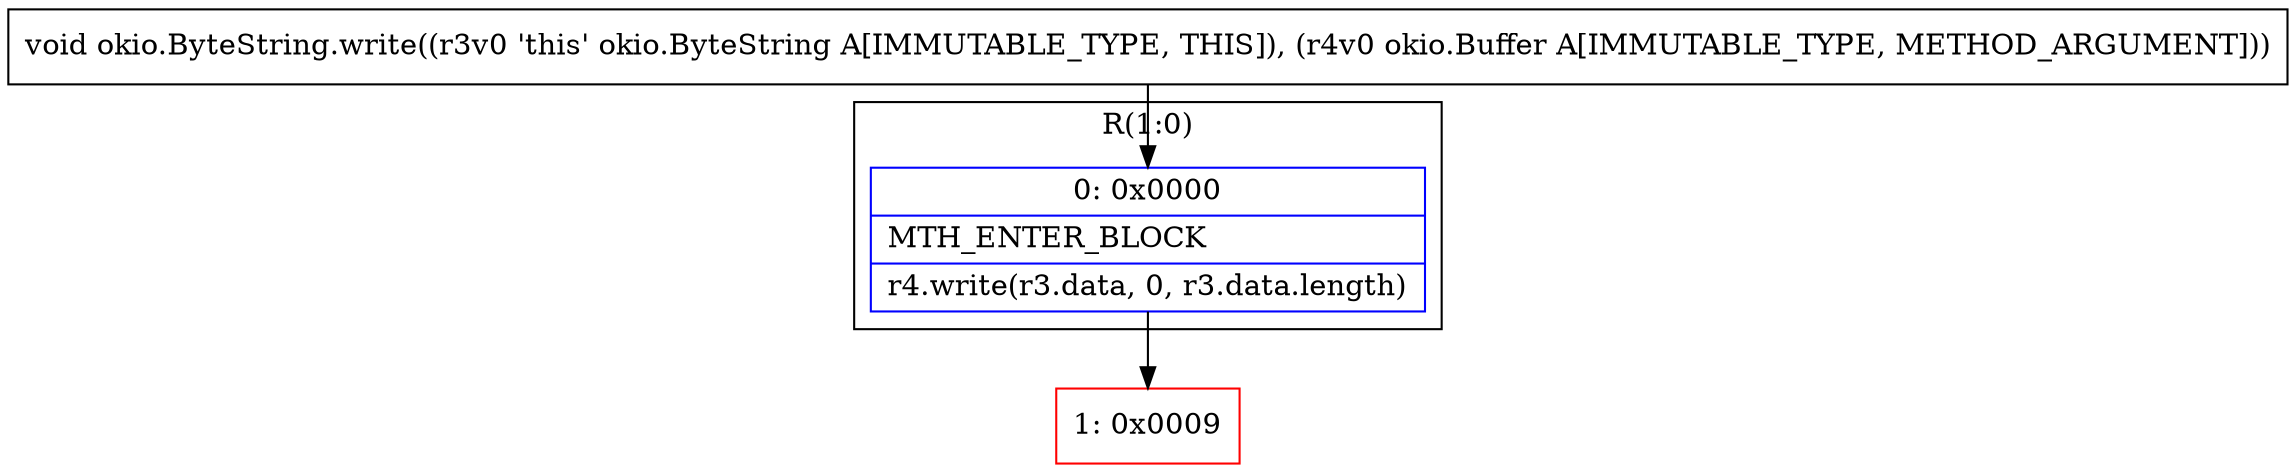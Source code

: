 digraph "CFG forokio.ByteString.write(Lokio\/Buffer;)V" {
subgraph cluster_Region_2041029024 {
label = "R(1:0)";
node [shape=record,color=blue];
Node_0 [shape=record,label="{0\:\ 0x0000|MTH_ENTER_BLOCK\l|r4.write(r3.data, 0, r3.data.length)\l}"];
}
Node_1 [shape=record,color=red,label="{1\:\ 0x0009}"];
MethodNode[shape=record,label="{void okio.ByteString.write((r3v0 'this' okio.ByteString A[IMMUTABLE_TYPE, THIS]), (r4v0 okio.Buffer A[IMMUTABLE_TYPE, METHOD_ARGUMENT])) }"];
MethodNode -> Node_0;
Node_0 -> Node_1;
}

